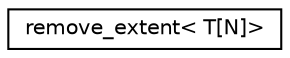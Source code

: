 digraph "Graphical Class Hierarchy"
{
  edge [fontname="Helvetica",fontsize="10",labelfontname="Helvetica",labelfontsize="10"];
  node [fontname="Helvetica",fontsize="10",shape=record];
  rankdir="LR";
  Node1 [label="remove_extent\< T[N]\>",height=0.2,width=0.4,color="black", fillcolor="white", style="filled",URL="$structremove__extent_3_01T[N]_4.html"];
}
